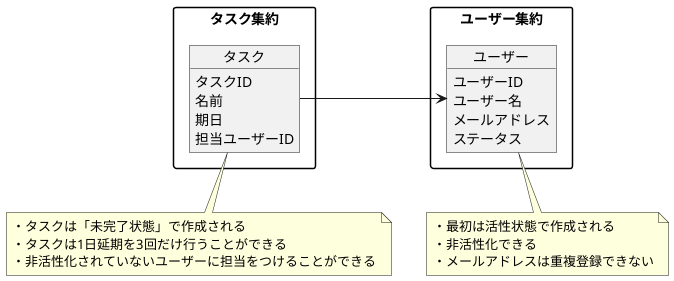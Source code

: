@startuml
skinparam packageStyle rectangle


package タスク集約 {
    object タスク {
        タスクID
        名前
        期日
        担当ユーザーID
    }
}
note bottom : \
    ・タスクは「未完了状態」で作成される \
    \n・タスクは1日延期を3回だけ行うことができる \
    \n・非活性化されていないユーザーに担当をつけることができる



package ユーザー集約 {
    object ユーザー {
        ユーザーID
        ユーザー名
        メールアドレス
        ステータス
    }
}
note bottom : \
    ・最初は活性状態で作成される \
    \n・非活性化できる \
    \n・メールアドレスは重複登録できない \

タスク -r-> ユーザー

@enduml